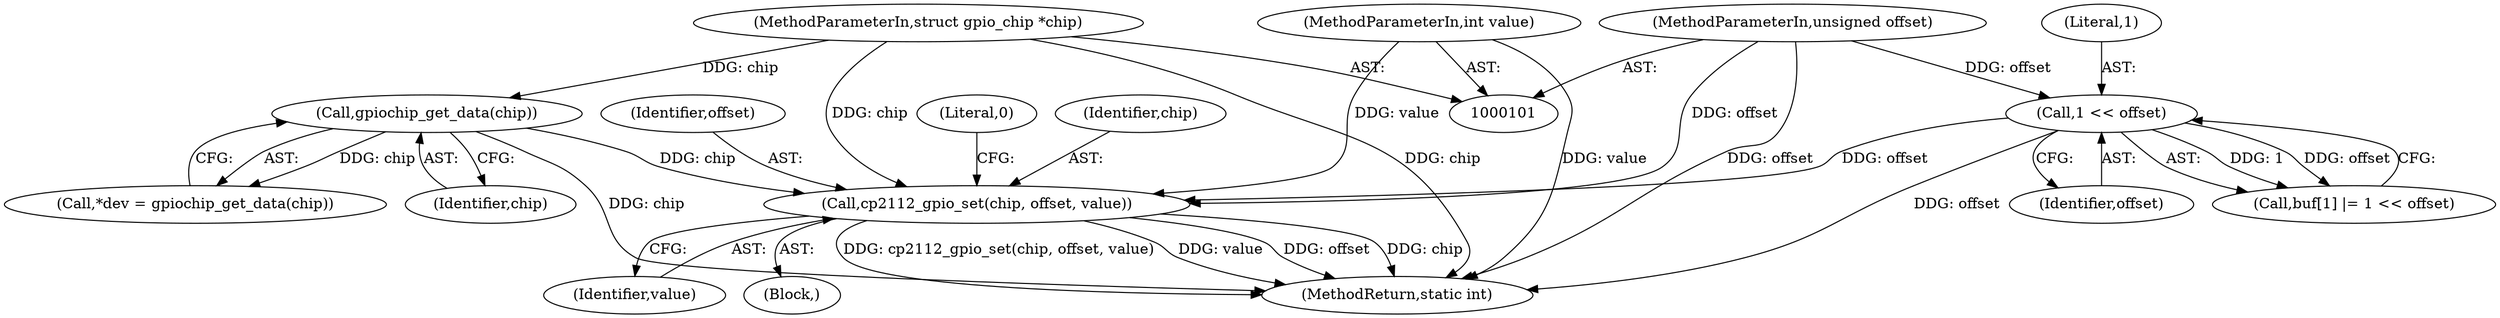 digraph "0_linux_7a7b5df84b6b4e5d599c7289526eed96541a0654_0@pointer" {
"1000187" [label="(Call,cp2112_gpio_set(chip, offset, value))"];
"1000109" [label="(Call,gpiochip_get_data(chip))"];
"1000102" [label="(MethodParameterIn,struct gpio_chip *chip)"];
"1000154" [label="(Call,1 << offset)"];
"1000103" [label="(MethodParameterIn,unsigned offset)"];
"1000104" [label="(MethodParameterIn,int value)"];
"1000110" [label="(Identifier,chip)"];
"1000150" [label="(Call,buf[1] |= 1 << offset)"];
"1000156" [label="(Identifier,offset)"];
"1000154" [label="(Call,1 << offset)"];
"1000109" [label="(Call,gpiochip_get_data(chip))"];
"1000189" [label="(Identifier,offset)"];
"1000190" [label="(Identifier,value)"];
"1000105" [label="(Block,)"];
"1000192" [label="(Literal,0)"];
"1000107" [label="(Call,*dev = gpiochip_get_data(chip))"];
"1000103" [label="(MethodParameterIn,unsigned offset)"];
"1000104" [label="(MethodParameterIn,int value)"];
"1000208" [label="(MethodReturn,static int)"];
"1000102" [label="(MethodParameterIn,struct gpio_chip *chip)"];
"1000188" [label="(Identifier,chip)"];
"1000155" [label="(Literal,1)"];
"1000187" [label="(Call,cp2112_gpio_set(chip, offset, value))"];
"1000187" -> "1000105"  [label="AST: "];
"1000187" -> "1000190"  [label="CFG: "];
"1000188" -> "1000187"  [label="AST: "];
"1000189" -> "1000187"  [label="AST: "];
"1000190" -> "1000187"  [label="AST: "];
"1000192" -> "1000187"  [label="CFG: "];
"1000187" -> "1000208"  [label="DDG: chip"];
"1000187" -> "1000208"  [label="DDG: cp2112_gpio_set(chip, offset, value)"];
"1000187" -> "1000208"  [label="DDG: value"];
"1000187" -> "1000208"  [label="DDG: offset"];
"1000109" -> "1000187"  [label="DDG: chip"];
"1000102" -> "1000187"  [label="DDG: chip"];
"1000154" -> "1000187"  [label="DDG: offset"];
"1000103" -> "1000187"  [label="DDG: offset"];
"1000104" -> "1000187"  [label="DDG: value"];
"1000109" -> "1000107"  [label="AST: "];
"1000109" -> "1000110"  [label="CFG: "];
"1000110" -> "1000109"  [label="AST: "];
"1000107" -> "1000109"  [label="CFG: "];
"1000109" -> "1000208"  [label="DDG: chip"];
"1000109" -> "1000107"  [label="DDG: chip"];
"1000102" -> "1000109"  [label="DDG: chip"];
"1000102" -> "1000101"  [label="AST: "];
"1000102" -> "1000208"  [label="DDG: chip"];
"1000154" -> "1000150"  [label="AST: "];
"1000154" -> "1000156"  [label="CFG: "];
"1000155" -> "1000154"  [label="AST: "];
"1000156" -> "1000154"  [label="AST: "];
"1000150" -> "1000154"  [label="CFG: "];
"1000154" -> "1000208"  [label="DDG: offset"];
"1000154" -> "1000150"  [label="DDG: 1"];
"1000154" -> "1000150"  [label="DDG: offset"];
"1000103" -> "1000154"  [label="DDG: offset"];
"1000103" -> "1000101"  [label="AST: "];
"1000103" -> "1000208"  [label="DDG: offset"];
"1000104" -> "1000101"  [label="AST: "];
"1000104" -> "1000208"  [label="DDG: value"];
}
